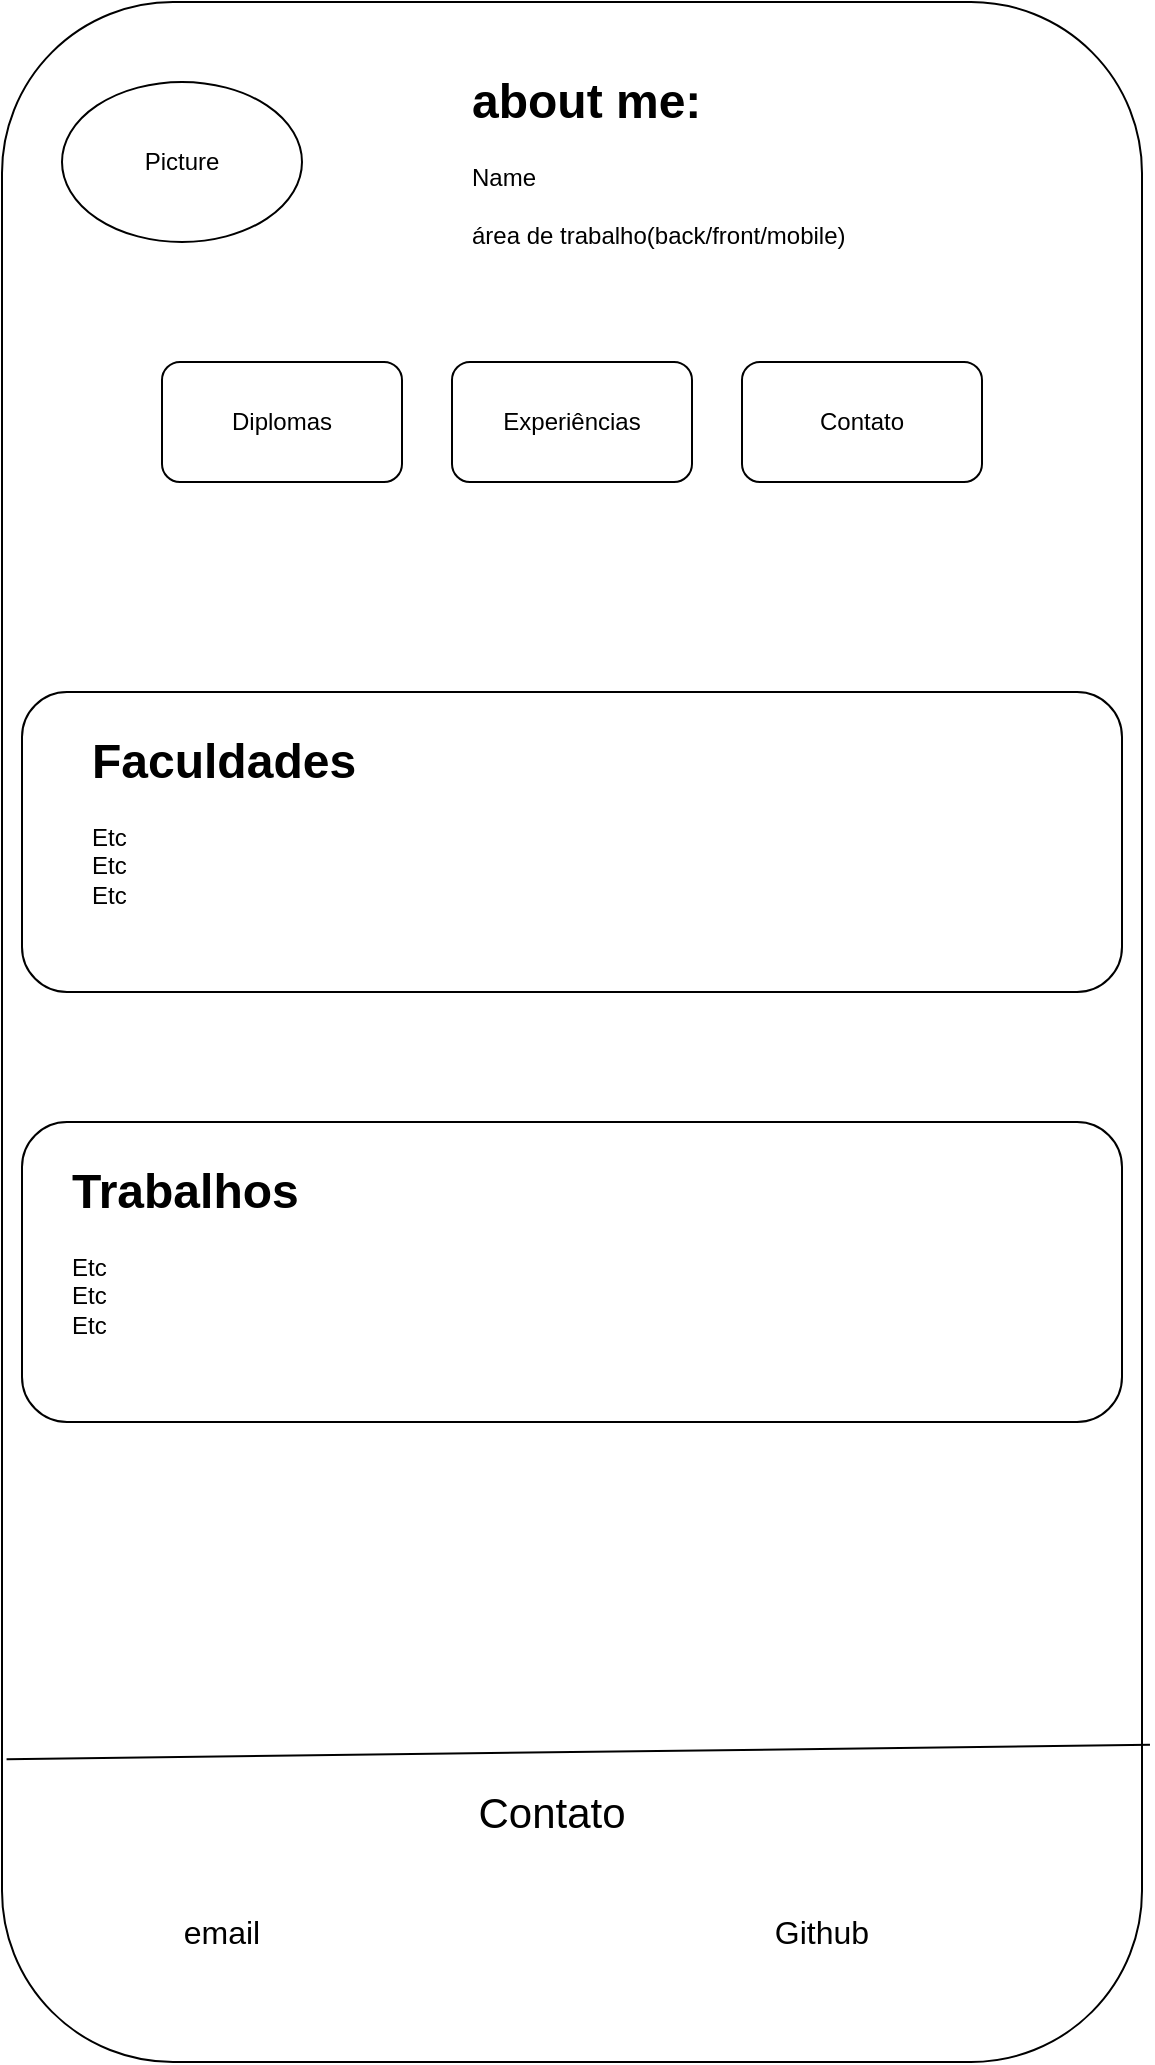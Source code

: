 <mxfile version="22.0.4" type="github">
  <diagram name="Page-1" id="84ofZluWDMKhi9lPwI_I">
    <mxGraphModel dx="1393" dy="758" grid="1" gridSize="10" guides="1" tooltips="1" connect="1" arrows="1" fold="1" page="1" pageScale="1" pageWidth="827" pageHeight="1169" math="0" shadow="0">
      <root>
        <mxCell id="0" />
        <mxCell id="1" parent="0" />
        <UserObject label="" link="https://github.com/Trevezan/PortfolioGustavo.git" id="X4vbP3AqPGzp89t7xBtQ-2">
          <mxCell style="rounded=1;whiteSpace=wrap;html=1;" vertex="1" parent="1">
            <mxGeometry x="120" y="30" width="570" height="1030" as="geometry" />
          </mxCell>
        </UserObject>
        <mxCell id="X4vbP3AqPGzp89t7xBtQ-3" value="Picture" style="ellipse;whiteSpace=wrap;html=1;" vertex="1" parent="1">
          <mxGeometry x="150" y="70" width="120" height="80" as="geometry" />
        </mxCell>
        <mxCell id="X4vbP3AqPGzp89t7xBtQ-4" value="&lt;h1&gt;about me:&lt;/h1&gt;&lt;div&gt;Name&lt;/div&gt;&lt;div&gt;&lt;br&gt;&lt;/div&gt;&lt;div&gt;área de trabalho(back/front/mobile)&lt;/div&gt;" style="text;html=1;strokeColor=none;fillColor=none;spacing=5;spacingTop=-20;whiteSpace=wrap;overflow=hidden;rounded=0;" vertex="1" parent="1">
          <mxGeometry x="350" y="60" width="260" height="120" as="geometry" />
        </mxCell>
        <mxCell id="X4vbP3AqPGzp89t7xBtQ-5" value="Diplomas" style="rounded=1;whiteSpace=wrap;html=1;" vertex="1" parent="1">
          <mxGeometry x="200" y="210" width="120" height="60" as="geometry" />
        </mxCell>
        <mxCell id="X4vbP3AqPGzp89t7xBtQ-6" value="Experiências" style="rounded=1;whiteSpace=wrap;html=1;" vertex="1" parent="1">
          <mxGeometry x="345" y="210" width="120" height="60" as="geometry" />
        </mxCell>
        <mxCell id="X4vbP3AqPGzp89t7xBtQ-7" value="Contato" style="rounded=1;whiteSpace=wrap;html=1;" vertex="1" parent="1">
          <mxGeometry x="490" y="210" width="120" height="60" as="geometry" />
        </mxCell>
        <mxCell id="X4vbP3AqPGzp89t7xBtQ-8" value="" style="rounded=1;whiteSpace=wrap;html=1;" vertex="1" parent="1">
          <mxGeometry x="130" y="375" width="550" height="150" as="geometry" />
        </mxCell>
        <mxCell id="X4vbP3AqPGzp89t7xBtQ-9" value="" style="rounded=1;whiteSpace=wrap;html=1;" vertex="1" parent="1">
          <mxGeometry x="130" y="590" width="550" height="150" as="geometry" />
        </mxCell>
        <mxCell id="X4vbP3AqPGzp89t7xBtQ-10" value="&lt;h1&gt;Faculdades&lt;/h1&gt;&lt;p&gt;Etc&lt;br&gt;Etc&lt;br&gt;Etc&lt;/p&gt;" style="text;html=1;strokeColor=none;fillColor=none;spacing=5;spacingTop=-20;whiteSpace=wrap;overflow=hidden;rounded=0;" vertex="1" parent="1">
          <mxGeometry x="160" y="390" width="190" height="120" as="geometry" />
        </mxCell>
        <mxCell id="X4vbP3AqPGzp89t7xBtQ-11" value="&lt;h1 style=&quot;border-color: var(--border-color);&quot;&gt;Trabalhos&lt;/h1&gt;&lt;h1&gt;&lt;p style=&quot;border-color: var(--border-color); font-size: 12px; font-weight: 400;&quot;&gt;Etc&lt;br style=&quot;border-color: var(--border-color);&quot;&gt;Etc&lt;br style=&quot;border-color: var(--border-color);&quot;&gt;Etc&lt;/p&gt;&lt;/h1&gt;" style="text;html=1;strokeColor=none;fillColor=none;spacing=5;spacingTop=-20;whiteSpace=wrap;overflow=hidden;rounded=0;" vertex="1" parent="1">
          <mxGeometry x="150" y="605" width="190" height="120" as="geometry" />
        </mxCell>
        <mxCell id="X4vbP3AqPGzp89t7xBtQ-13" value="" style="endArrow=none;html=1;rounded=0;exitX=0.004;exitY=0.853;exitDx=0;exitDy=0;exitPerimeter=0;entryX=1.007;entryY=0.846;entryDx=0;entryDy=0;entryPerimeter=0;" edge="1" parent="1" source="X4vbP3AqPGzp89t7xBtQ-2" target="X4vbP3AqPGzp89t7xBtQ-2">
          <mxGeometry width="50" height="50" relative="1" as="geometry">
            <mxPoint x="390" y="820" as="sourcePoint" />
            <mxPoint x="440" y="770" as="targetPoint" />
          </mxGeometry>
        </mxCell>
        <mxCell id="X4vbP3AqPGzp89t7xBtQ-14" value="&lt;font style=&quot;font-size: 21px;&quot;&gt;Contato&lt;/font&gt;" style="text;html=1;strokeColor=none;fillColor=none;align=center;verticalAlign=middle;whiteSpace=wrap;rounded=0;" vertex="1" parent="1">
          <mxGeometry x="300" y="900" width="190" height="70" as="geometry" />
        </mxCell>
        <mxCell id="X4vbP3AqPGzp89t7xBtQ-15" value="&lt;font style=&quot;font-size: 16px;&quot;&gt;email&lt;/font&gt;" style="text;html=1;strokeColor=none;fillColor=none;align=center;verticalAlign=middle;whiteSpace=wrap;rounded=0;" vertex="1" parent="1">
          <mxGeometry x="200" y="980" width="60" height="30" as="geometry" />
        </mxCell>
        <mxCell id="X4vbP3AqPGzp89t7xBtQ-16" value="&lt;font style=&quot;font-size: 16px;&quot;&gt;Github&lt;/font&gt;" style="text;html=1;strokeColor=none;fillColor=none;align=center;verticalAlign=middle;whiteSpace=wrap;rounded=0;" vertex="1" parent="1">
          <mxGeometry x="500" y="980" width="60" height="30" as="geometry" />
        </mxCell>
      </root>
    </mxGraphModel>
  </diagram>
</mxfile>
